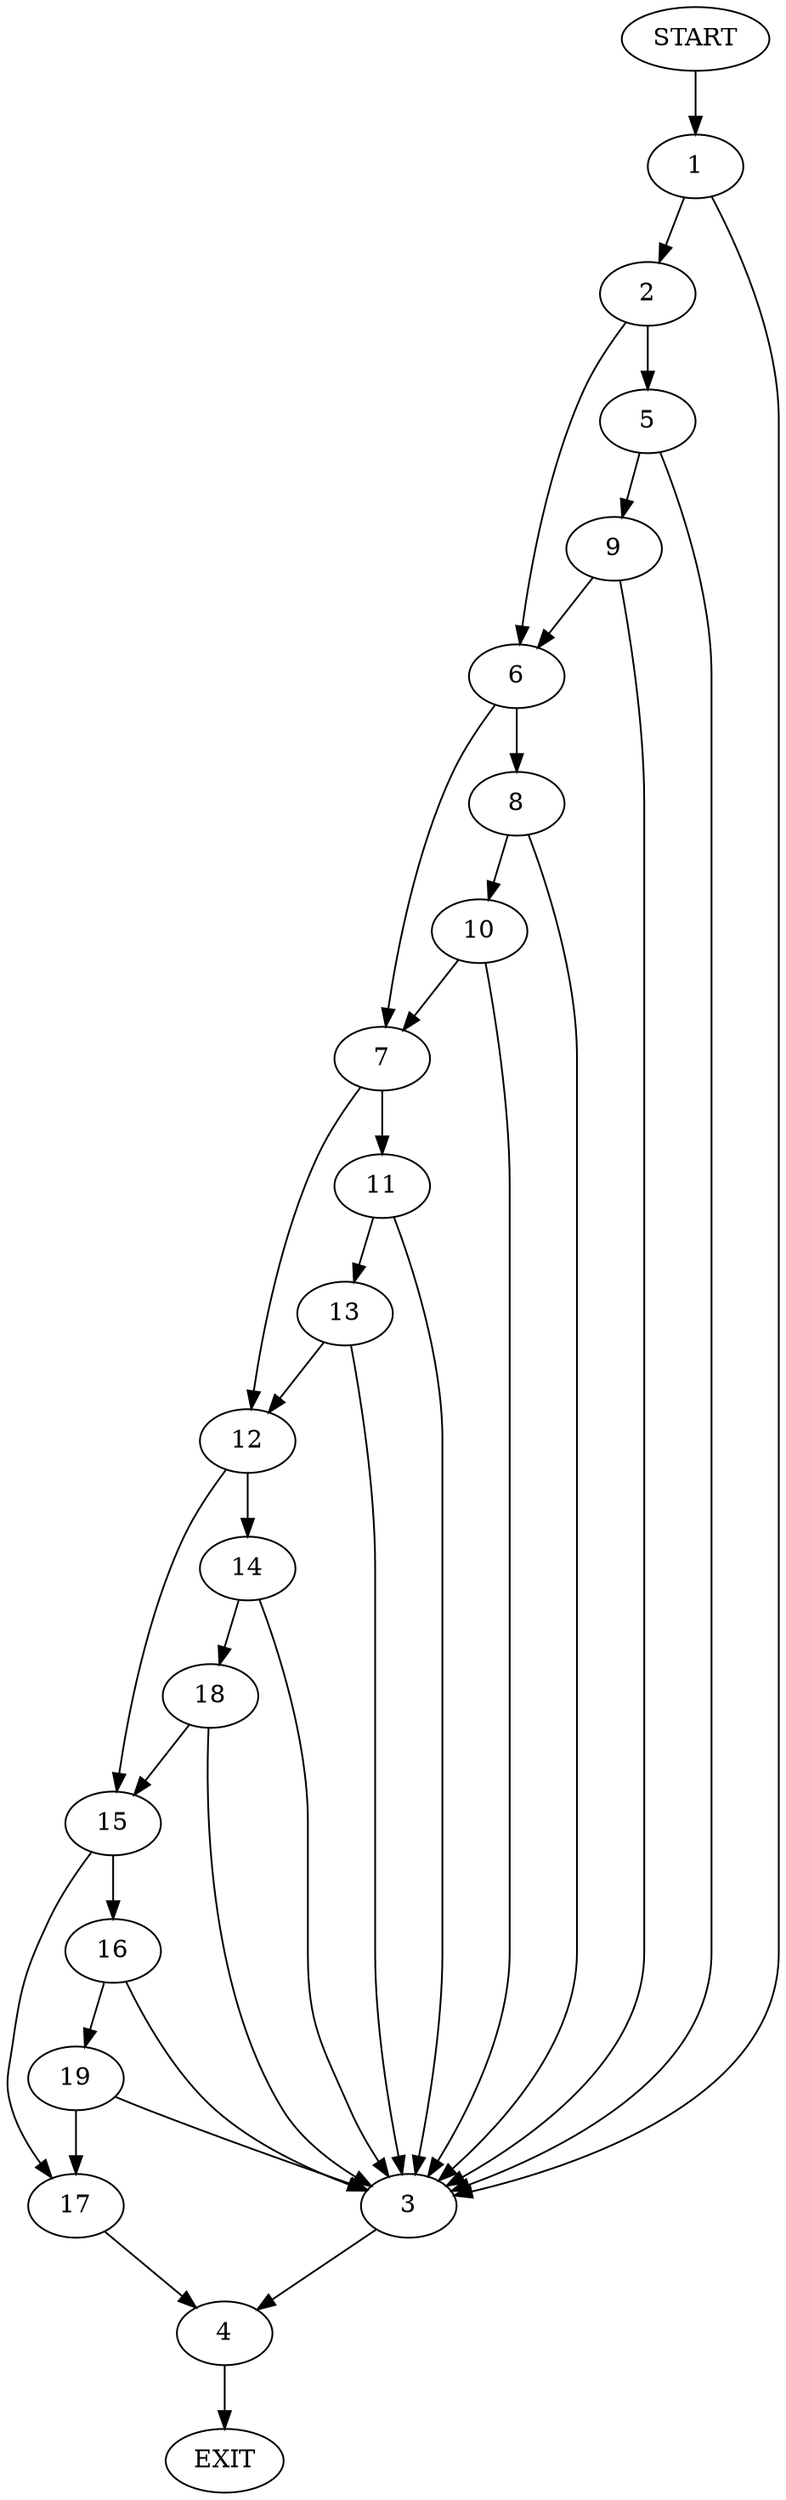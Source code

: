 digraph {
0 [label="START"]
20 [label="EXIT"]
0 -> 1
1 -> 2
1 -> 3
3 -> 4
2 -> 5
2 -> 6
6 -> 7
6 -> 8
5 -> 9
5 -> 3
9 -> 6
9 -> 3
8 -> 10
8 -> 3
7 -> 11
7 -> 12
10 -> 7
10 -> 3
11 -> 3
11 -> 13
12 -> 14
12 -> 15
13 -> 12
13 -> 3
15 -> 16
15 -> 17
14 -> 3
14 -> 18
18 -> 15
18 -> 3
17 -> 4
16 -> 19
16 -> 3
19 -> 3
19 -> 17
4 -> 20
}
